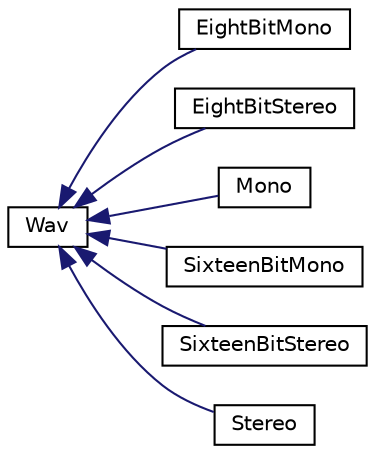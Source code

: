 digraph "Graphical Class Hierarchy"
{
  edge [fontname="Helvetica",fontsize="10",labelfontname="Helvetica",labelfontsize="10"];
  node [fontname="Helvetica",fontsize="10",shape=record];
  rankdir="LR";
  Node0 [label="Wav",height=0.2,width=0.4,color="black", fillcolor="white", style="filled",URL="$de/dd3/classWav.html"];
  Node0 -> Node1 [dir="back",color="midnightblue",fontsize="10",style="solid",fontname="Helvetica"];
  Node1 [label="EightBitMono",height=0.2,width=0.4,color="black", fillcolor="white", style="filled",URL="$da/db3/classEightBitMono.html"];
  Node0 -> Node2 [dir="back",color="midnightblue",fontsize="10",style="solid",fontname="Helvetica"];
  Node2 [label="EightBitStereo",height=0.2,width=0.4,color="black", fillcolor="white", style="filled",URL="$da/d9c/classEightBitStereo.html"];
  Node0 -> Node3 [dir="back",color="midnightblue",fontsize="10",style="solid",fontname="Helvetica"];
  Node3 [label="Mono",height=0.2,width=0.4,color="black", fillcolor="white", style="filled",URL="$d9/d5b/classMono.html"];
  Node0 -> Node4 [dir="back",color="midnightblue",fontsize="10",style="solid",fontname="Helvetica"];
  Node4 [label="SixteenBitMono",height=0.2,width=0.4,color="black", fillcolor="white", style="filled",URL="$da/d2f/classSixteenBitMono.html"];
  Node0 -> Node5 [dir="back",color="midnightblue",fontsize="10",style="solid",fontname="Helvetica"];
  Node5 [label="SixteenBitStereo",height=0.2,width=0.4,color="black", fillcolor="white", style="filled",URL="$df/d5b/classSixteenBitStereo.html"];
  Node0 -> Node6 [dir="back",color="midnightblue",fontsize="10",style="solid",fontname="Helvetica"];
  Node6 [label="Stereo",height=0.2,width=0.4,color="black", fillcolor="white", style="filled",URL="$d5/dbc/classStereo.html"];
}
